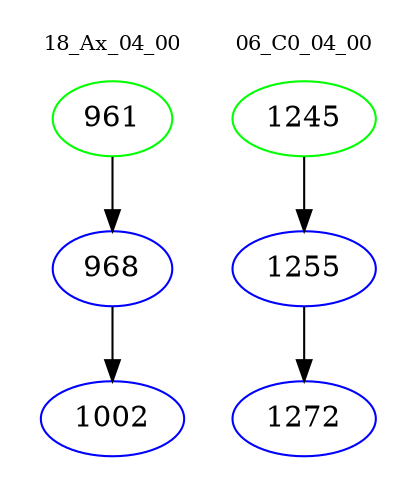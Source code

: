 digraph{
subgraph cluster_0 {
color = white
label = "18_Ax_04_00";
fontsize=10;
T0_961 [label="961", color="green"]
T0_961 -> T0_968 [color="black"]
T0_968 [label="968", color="blue"]
T0_968 -> T0_1002 [color="black"]
T0_1002 [label="1002", color="blue"]
}
subgraph cluster_1 {
color = white
label = "06_C0_04_00";
fontsize=10;
T1_1245 [label="1245", color="green"]
T1_1245 -> T1_1255 [color="black"]
T1_1255 [label="1255", color="blue"]
T1_1255 -> T1_1272 [color="black"]
T1_1272 [label="1272", color="blue"]
}
}
